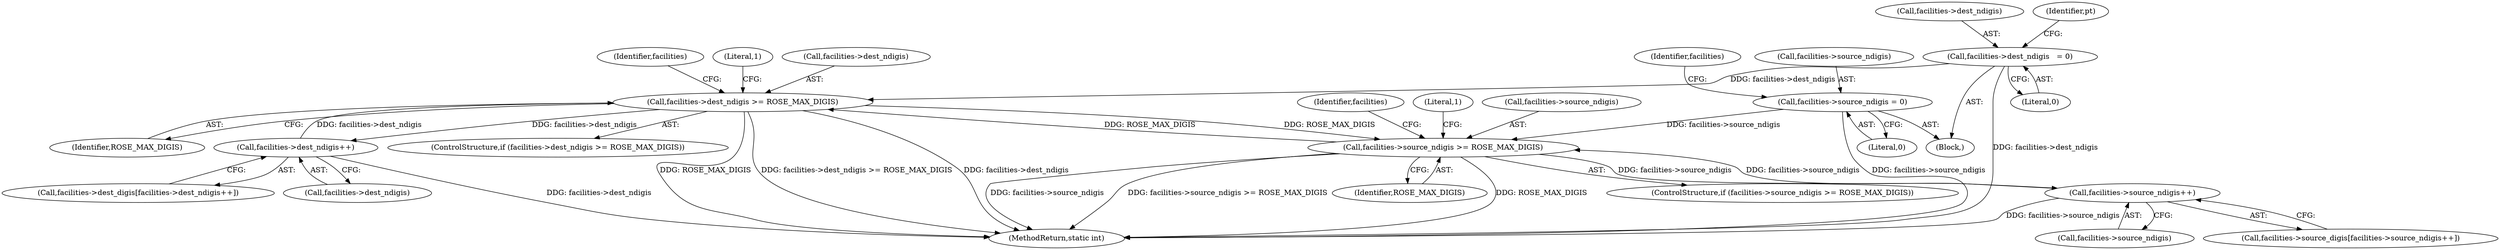 digraph "0_linux_be20250c13f88375345ad99950190685eda51eb8_1@pointer" {
"1000321" [label="(Call,facilities->dest_ndigis >= ROSE_MAX_DIGIS)"];
"1000335" [label="(Call,facilities->dest_ndigis++)"];
"1000321" [label="(Call,facilities->dest_ndigis >= ROSE_MAX_DIGIS)"];
"1000287" [label="(Call,facilities->dest_ndigis   = 0)"];
"1000344" [label="(Call,facilities->source_ndigis >= ROSE_MAX_DIGIS)"];
"1000282" [label="(Call,facilities->source_ndigis = 0)"];
"1000358" [label="(Call,facilities->source_ndigis++)"];
"1000322" [label="(Call,facilities->dest_ndigis)"];
"1000354" [label="(Call,facilities->source_digis[facilities->source_ndigis++])"];
"1000278" [label="(Block,)"];
"1000321" [label="(Call,facilities->dest_ndigis >= ROSE_MAX_DIGIS)"];
"1000335" [label="(Call,facilities->dest_ndigis++)"];
"1000291" [label="(Literal,0)"];
"1000287" [label="(Call,facilities->dest_ndigis   = 0)"];
"1000343" [label="(ControlStructure,if (facilities->source_ndigis >= ROSE_MAX_DIGIS))"];
"1000325" [label="(Identifier,ROSE_MAX_DIGIS)"];
"1000289" [label="(Identifier,facilities)"];
"1000356" [label="(Identifier,facilities)"];
"1000282" [label="(Call,facilities->source_ndigis = 0)"];
"1000348" [label="(Identifier,ROSE_MAX_DIGIS)"];
"1000288" [label="(Call,facilities->dest_ndigis)"];
"1000331" [label="(Call,facilities->dest_digis[facilities->dest_ndigis++])"];
"1000351" [label="(Literal,1)"];
"1000336" [label="(Call,facilities->dest_ndigis)"];
"1000283" [label="(Call,facilities->source_ndigis)"];
"1000333" [label="(Identifier,facilities)"];
"1000344" [label="(Call,facilities->source_ndigis >= ROSE_MAX_DIGIS)"];
"1000295" [label="(Identifier,pt)"];
"1000358" [label="(Call,facilities->source_ndigis++)"];
"1000390" [label="(MethodReturn,static int)"];
"1000286" [label="(Literal,0)"];
"1000328" [label="(Literal,1)"];
"1000320" [label="(ControlStructure,if (facilities->dest_ndigis >= ROSE_MAX_DIGIS))"];
"1000345" [label="(Call,facilities->source_ndigis)"];
"1000359" [label="(Call,facilities->source_ndigis)"];
"1000321" -> "1000320"  [label="AST: "];
"1000321" -> "1000325"  [label="CFG: "];
"1000322" -> "1000321"  [label="AST: "];
"1000325" -> "1000321"  [label="AST: "];
"1000328" -> "1000321"  [label="CFG: "];
"1000333" -> "1000321"  [label="CFG: "];
"1000321" -> "1000390"  [label="DDG: facilities->dest_ndigis"];
"1000321" -> "1000390"  [label="DDG: ROSE_MAX_DIGIS"];
"1000321" -> "1000390"  [label="DDG: facilities->dest_ndigis >= ROSE_MAX_DIGIS"];
"1000335" -> "1000321"  [label="DDG: facilities->dest_ndigis"];
"1000287" -> "1000321"  [label="DDG: facilities->dest_ndigis"];
"1000344" -> "1000321"  [label="DDG: ROSE_MAX_DIGIS"];
"1000321" -> "1000335"  [label="DDG: facilities->dest_ndigis"];
"1000321" -> "1000344"  [label="DDG: ROSE_MAX_DIGIS"];
"1000335" -> "1000331"  [label="AST: "];
"1000335" -> "1000336"  [label="CFG: "];
"1000336" -> "1000335"  [label="AST: "];
"1000331" -> "1000335"  [label="CFG: "];
"1000335" -> "1000390"  [label="DDG: facilities->dest_ndigis"];
"1000287" -> "1000278"  [label="AST: "];
"1000287" -> "1000291"  [label="CFG: "];
"1000288" -> "1000287"  [label="AST: "];
"1000291" -> "1000287"  [label="AST: "];
"1000295" -> "1000287"  [label="CFG: "];
"1000287" -> "1000390"  [label="DDG: facilities->dest_ndigis"];
"1000344" -> "1000343"  [label="AST: "];
"1000344" -> "1000348"  [label="CFG: "];
"1000345" -> "1000344"  [label="AST: "];
"1000348" -> "1000344"  [label="AST: "];
"1000351" -> "1000344"  [label="CFG: "];
"1000356" -> "1000344"  [label="CFG: "];
"1000344" -> "1000390"  [label="DDG: facilities->source_ndigis >= ROSE_MAX_DIGIS"];
"1000344" -> "1000390"  [label="DDG: ROSE_MAX_DIGIS"];
"1000344" -> "1000390"  [label="DDG: facilities->source_ndigis"];
"1000282" -> "1000344"  [label="DDG: facilities->source_ndigis"];
"1000358" -> "1000344"  [label="DDG: facilities->source_ndigis"];
"1000344" -> "1000358"  [label="DDG: facilities->source_ndigis"];
"1000282" -> "1000278"  [label="AST: "];
"1000282" -> "1000286"  [label="CFG: "];
"1000283" -> "1000282"  [label="AST: "];
"1000286" -> "1000282"  [label="AST: "];
"1000289" -> "1000282"  [label="CFG: "];
"1000282" -> "1000390"  [label="DDG: facilities->source_ndigis"];
"1000358" -> "1000354"  [label="AST: "];
"1000358" -> "1000359"  [label="CFG: "];
"1000359" -> "1000358"  [label="AST: "];
"1000354" -> "1000358"  [label="CFG: "];
"1000358" -> "1000390"  [label="DDG: facilities->source_ndigis"];
}

